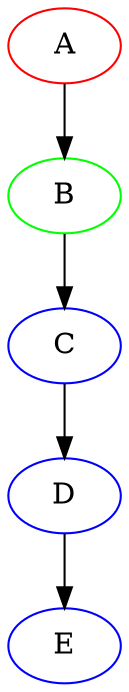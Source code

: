 digraph {
A [color=red]
B [color=green]
C [color=blue]
D [color=blue]
E [color=blue]
 A -> B
 B -> C
 C -> D
 D -> E
}
